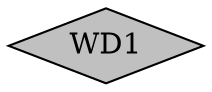digraph process_wd1 {

  // WorkDefinitions
    WD1 [shape=diamond style=filled fillcolor=gray];

  // WorkSequences

  // Ressources

  // UseRessources

  // Guidances
}
